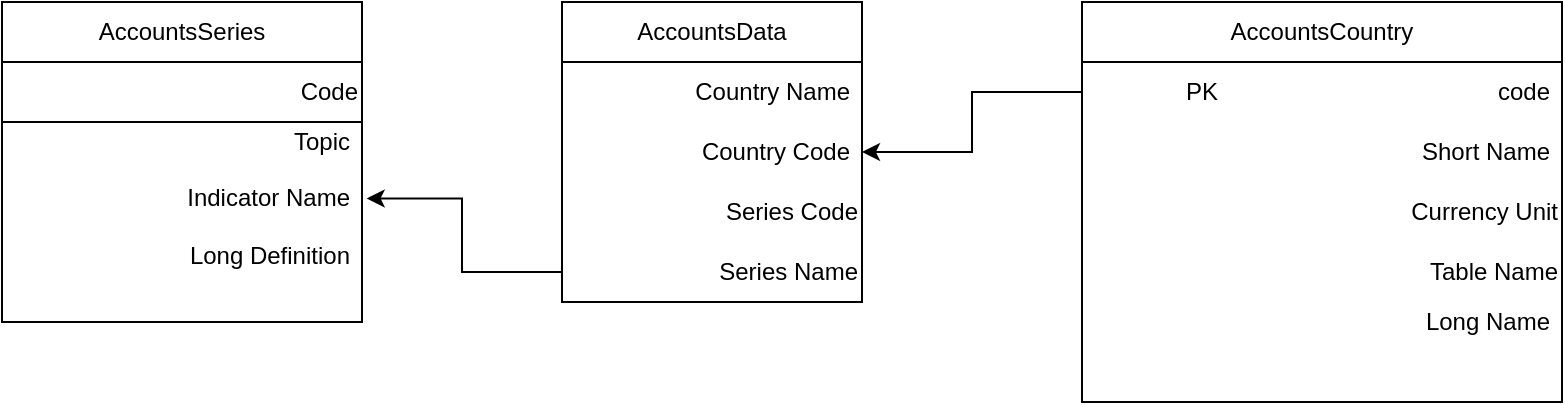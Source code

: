 <mxfile version="21.5.1" type="device">
  <diagram id="R2lEEEUBdFMjLlhIrx00" name="Page-1">
    <mxGraphModel dx="1036" dy="614" grid="1" gridSize="10" guides="1" tooltips="1" connect="1" arrows="1" fold="1" page="1" pageScale="1" pageWidth="850" pageHeight="1100" math="0" shadow="0" extFonts="Permanent Marker^https://fonts.googleapis.com/css?family=Permanent+Marker">
      <root>
        <mxCell id="0" />
        <mxCell id="1" parent="0" />
        <mxCell id="n8id_R3OXbwshDU9HuhA-1" value="AccountsSeries" style="swimlane;fontStyle=0;childLayout=stackLayout;horizontal=1;startSize=30;horizontalStack=0;resizeParent=1;resizeParentMax=0;resizeLast=0;collapsible=1;marginBottom=0;whiteSpace=wrap;html=1;" vertex="1" parent="1">
          <mxGeometry x="60" y="200" width="180" height="160" as="geometry">
            <mxRectangle x="50" y="180" width="60" height="30" as="alternateBounds" />
          </mxGeometry>
        </mxCell>
        <mxCell id="n8id_R3OXbwshDU9HuhA-17" value="&lt;div style=&quot;&quot;&gt;&lt;span style=&quot;background-color: initial;&quot;&gt;&amp;nbsp; &amp;nbsp; &amp;nbsp; &amp;nbsp; &amp;nbsp; &amp;nbsp;&lt;/span&gt;&lt;span style=&quot;background-color: initial; white-space: pre;&quot;&gt;&#x9;&lt;/span&gt;&lt;span style=&quot;background-color: initial; white-space: pre;&quot;&gt;&#x9;&lt;/span&gt;&lt;span style=&quot;background-color: initial; white-space: pre;&quot;&gt;&#x9;&lt;/span&gt;Code&lt;/div&gt;" style="text;html=1;strokeColor=none;fillColor=none;align=right;verticalAlign=middle;whiteSpace=wrap;rounded=0;" vertex="1" parent="n8id_R3OXbwshDU9HuhA-1">
          <mxGeometry y="30" width="180" height="30" as="geometry" />
        </mxCell>
        <mxCell id="n8id_R3OXbwshDU9HuhA-25" value="" style="endArrow=none;html=1;rounded=0;entryX=1;entryY=1;entryDx=0;entryDy=0;" edge="1" parent="n8id_R3OXbwshDU9HuhA-1" source="n8id_R3OXbwshDU9HuhA-2" target="n8id_R3OXbwshDU9HuhA-17">
          <mxGeometry width="50" height="50" relative="1" as="geometry">
            <mxPoint x="210" y="110" as="sourcePoint" />
            <mxPoint x="260" y="60" as="targetPoint" />
            <Array as="points">
              <mxPoint y="60" />
            </Array>
          </mxGeometry>
        </mxCell>
        <mxCell id="n8id_R3OXbwshDU9HuhA-26" value="" style="endArrow=none;html=1;rounded=0;" edge="1" parent="n8id_R3OXbwshDU9HuhA-1" source="n8id_R3OXbwshDU9HuhA-2" target="n8id_R3OXbwshDU9HuhA-17">
          <mxGeometry width="50" height="50" relative="1" as="geometry">
            <mxPoint x="340" y="140" as="sourcePoint" />
            <mxPoint x="390" y="90" as="targetPoint" />
          </mxGeometry>
        </mxCell>
        <mxCell id="n8id_R3OXbwshDU9HuhA-2" value="Topic&lt;br&gt;&lt;br&gt;Indicator Name&lt;br&gt;&lt;br&gt;Long Definition&lt;br&gt;&lt;br&gt;&lt;br&gt;&lt;span style=&quot;white-space: pre;&quot;&gt;&#x9;&lt;/span&gt;&lt;span style=&quot;white-space: pre;&quot;&gt;&#x9;&lt;/span&gt;&lt;span style=&quot;white-space: pre;&quot;&gt;&#x9;&lt;/span&gt;&lt;span style=&quot;white-space: pre;&quot;&gt;&#x9;&lt;/span&gt;&lt;br&gt;&lt;br&gt;&lt;br&gt;&lt;br&gt;&lt;span style=&quot;white-space: pre;&quot;&gt;&#x9;&lt;/span&gt;&lt;span style=&quot;white-space: pre;&quot;&gt;&#x9;&lt;/span&gt;&lt;span style=&quot;white-space: pre;&quot;&gt;&#x9;&lt;/span&gt;&lt;span style=&quot;white-space: pre;&quot;&gt;&#x9;&lt;/span&gt;" style="text;strokeColor=none;fillColor=none;align=right;verticalAlign=middle;spacingLeft=4;spacingRight=4;overflow=hidden;points=[[0,0.5],[1,0.5]];portConstraint=eastwest;rotatable=0;whiteSpace=wrap;html=1;" vertex="1" parent="n8id_R3OXbwshDU9HuhA-1">
          <mxGeometry y="60" width="180" height="100" as="geometry" />
        </mxCell>
        <mxCell id="n8id_R3OXbwshDU9HuhA-5" value="AccountsData" style="swimlane;fontStyle=0;childLayout=stackLayout;horizontal=1;startSize=30;horizontalStack=0;resizeParent=1;resizeParentMax=0;resizeLast=0;collapsible=1;marginBottom=0;whiteSpace=wrap;html=1;" vertex="1" parent="1">
          <mxGeometry x="340" y="200" width="150" height="150" as="geometry" />
        </mxCell>
        <mxCell id="n8id_R3OXbwshDU9HuhA-6" value="&amp;nbsp; &amp;nbsp; &amp;nbsp; &amp;nbsp;Country Name" style="text;strokeColor=none;fillColor=none;align=right;verticalAlign=middle;spacingLeft=4;spacingRight=4;overflow=hidden;points=[[0,0.5],[1,0.5]];portConstraint=eastwest;rotatable=0;whiteSpace=wrap;html=1;" vertex="1" parent="n8id_R3OXbwshDU9HuhA-5">
          <mxGeometry y="30" width="150" height="30" as="geometry" />
        </mxCell>
        <mxCell id="n8id_R3OXbwshDU9HuhA-7" value="Country Code" style="text;strokeColor=none;fillColor=none;align=right;verticalAlign=middle;spacingLeft=4;spacingRight=4;overflow=hidden;points=[[0,0.5],[1,0.5]];portConstraint=eastwest;rotatable=0;whiteSpace=wrap;html=1;" vertex="1" parent="n8id_R3OXbwshDU9HuhA-5">
          <mxGeometry y="60" width="150" height="30" as="geometry" />
        </mxCell>
        <mxCell id="n8id_R3OXbwshDU9HuhA-19" value="Series Code" style="text;html=1;strokeColor=none;fillColor=none;align=right;verticalAlign=middle;whiteSpace=wrap;rounded=0;" vertex="1" parent="n8id_R3OXbwshDU9HuhA-5">
          <mxGeometry y="90" width="150" height="30" as="geometry" />
        </mxCell>
        <mxCell id="n8id_R3OXbwshDU9HuhA-18" value="&lt;span style=&quot;white-space: pre;&quot;&gt;&#x9;&lt;/span&gt;&amp;nbsp; &amp;nbsp; &amp;nbsp; Series Name" style="text;html=1;strokeColor=none;fillColor=none;align=right;verticalAlign=middle;whiteSpace=wrap;rounded=0;" vertex="1" parent="n8id_R3OXbwshDU9HuhA-5">
          <mxGeometry y="120" width="150" height="30" as="geometry" />
        </mxCell>
        <mxCell id="n8id_R3OXbwshDU9HuhA-11" value="AccountsCountry" style="swimlane;fontStyle=0;childLayout=stackLayout;horizontal=1;startSize=30;horizontalStack=0;resizeParent=1;resizeParentMax=0;resizeLast=0;collapsible=1;marginBottom=0;whiteSpace=wrap;html=1;" vertex="1" parent="1">
          <mxGeometry x="600" y="200" width="240" height="200" as="geometry" />
        </mxCell>
        <mxCell id="n8id_R3OXbwshDU9HuhA-12" value="PK&amp;nbsp; &amp;nbsp; &amp;nbsp; &amp;nbsp; &amp;nbsp; &amp;nbsp; &amp;nbsp; &amp;nbsp; &amp;nbsp; &amp;nbsp; &amp;nbsp; &amp;nbsp; &amp;nbsp; &amp;nbsp; &amp;nbsp; &amp;nbsp; &amp;nbsp; &amp;nbsp; &amp;nbsp; &amp;nbsp; &amp;nbsp; code" style="text;strokeColor=none;fillColor=none;align=right;verticalAlign=middle;spacingLeft=4;spacingRight=4;overflow=hidden;points=[[0,0.5],[1,0.5]];portConstraint=eastwest;rotatable=0;whiteSpace=wrap;html=1;" vertex="1" parent="n8id_R3OXbwshDU9HuhA-11">
          <mxGeometry y="30" width="240" height="30" as="geometry" />
        </mxCell>
        <mxCell id="n8id_R3OXbwshDU9HuhA-13" value="&amp;nbsp; &amp;nbsp; &amp;nbsp; &amp;nbsp; &amp;nbsp; &amp;nbsp; &amp;nbsp; &amp;nbsp; &amp;nbsp; &amp;nbsp; &amp;nbsp; &amp;nbsp; &amp;nbsp; &amp;nbsp; &amp;nbsp; &amp;nbsp; &amp;nbsp; &amp;nbsp; &amp;nbsp; &amp;nbsp; &amp;nbsp;Short Name" style="text;strokeColor=none;fillColor=none;align=right;verticalAlign=middle;spacingLeft=4;spacingRight=4;overflow=hidden;points=[[0,0.5],[1,0.5]];portConstraint=eastwest;rotatable=0;whiteSpace=wrap;html=1;" vertex="1" parent="n8id_R3OXbwshDU9HuhA-11">
          <mxGeometry y="60" width="240" height="30" as="geometry" />
        </mxCell>
        <mxCell id="n8id_R3OXbwshDU9HuhA-40" value="Currency Unit" style="text;html=1;strokeColor=none;fillColor=none;align=right;verticalAlign=middle;whiteSpace=wrap;rounded=0;" vertex="1" parent="n8id_R3OXbwshDU9HuhA-11">
          <mxGeometry y="90" width="240" height="30" as="geometry" />
        </mxCell>
        <mxCell id="n8id_R3OXbwshDU9HuhA-14" value="&amp;nbsp; &amp;nbsp; &amp;nbsp; &amp;nbsp; &amp;nbsp; &amp;nbsp; &amp;nbsp; &amp;nbsp; &amp;nbsp; &amp;nbsp; &amp;nbsp; &amp;nbsp; &amp;nbsp; &amp;nbsp; &amp;nbsp; &amp;nbsp; &amp;nbsp; &amp;nbsp; &amp;nbsp; &amp;nbsp; &amp;nbsp;Long Name" style="text;strokeColor=none;fillColor=none;align=right;verticalAlign=middle;spacingLeft=4;spacingRight=4;overflow=hidden;points=[[0,0.5],[1,0.5]];portConstraint=eastwest;rotatable=0;whiteSpace=wrap;html=1;" vertex="1" parent="n8id_R3OXbwshDU9HuhA-11">
          <mxGeometry y="120" width="240" height="80" as="geometry" />
        </mxCell>
        <mxCell id="n8id_R3OXbwshDU9HuhA-39" value="Table Name" style="text;html=1;strokeColor=none;fillColor=none;align=right;verticalAlign=middle;whiteSpace=wrap;rounded=0;" vertex="1" parent="1">
          <mxGeometry x="600" y="320" width="240" height="30" as="geometry" />
        </mxCell>
        <mxCell id="n8id_R3OXbwshDU9HuhA-43" style="edgeStyle=orthogonalEdgeStyle;rounded=0;orthogonalLoop=1;jettySize=auto;html=1;exitX=0;exitY=0.5;exitDx=0;exitDy=0;" edge="1" parent="1" source="n8id_R3OXbwshDU9HuhA-12" target="n8id_R3OXbwshDU9HuhA-7">
          <mxGeometry relative="1" as="geometry" />
        </mxCell>
        <mxCell id="n8id_R3OXbwshDU9HuhA-44" style="edgeStyle=orthogonalEdgeStyle;rounded=0;orthogonalLoop=1;jettySize=auto;html=1;exitX=0;exitY=0.5;exitDx=0;exitDy=0;entryX=1.013;entryY=0.382;entryDx=0;entryDy=0;entryPerimeter=0;" edge="1" parent="1" source="n8id_R3OXbwshDU9HuhA-18" target="n8id_R3OXbwshDU9HuhA-2">
          <mxGeometry relative="1" as="geometry" />
        </mxCell>
      </root>
    </mxGraphModel>
  </diagram>
</mxfile>
